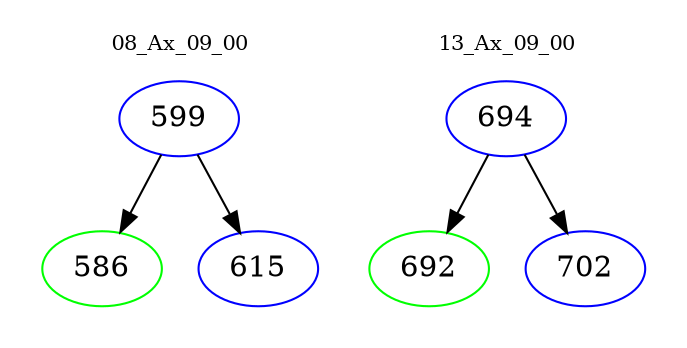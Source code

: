 digraph{
subgraph cluster_0 {
color = white
label = "08_Ax_09_00";
fontsize=10;
T0_599 [label="599", color="blue"]
T0_599 -> T0_586 [color="black"]
T0_586 [label="586", color="green"]
T0_599 -> T0_615 [color="black"]
T0_615 [label="615", color="blue"]
}
subgraph cluster_1 {
color = white
label = "13_Ax_09_00";
fontsize=10;
T1_694 [label="694", color="blue"]
T1_694 -> T1_692 [color="black"]
T1_692 [label="692", color="green"]
T1_694 -> T1_702 [color="black"]
T1_702 [label="702", color="blue"]
}
}
